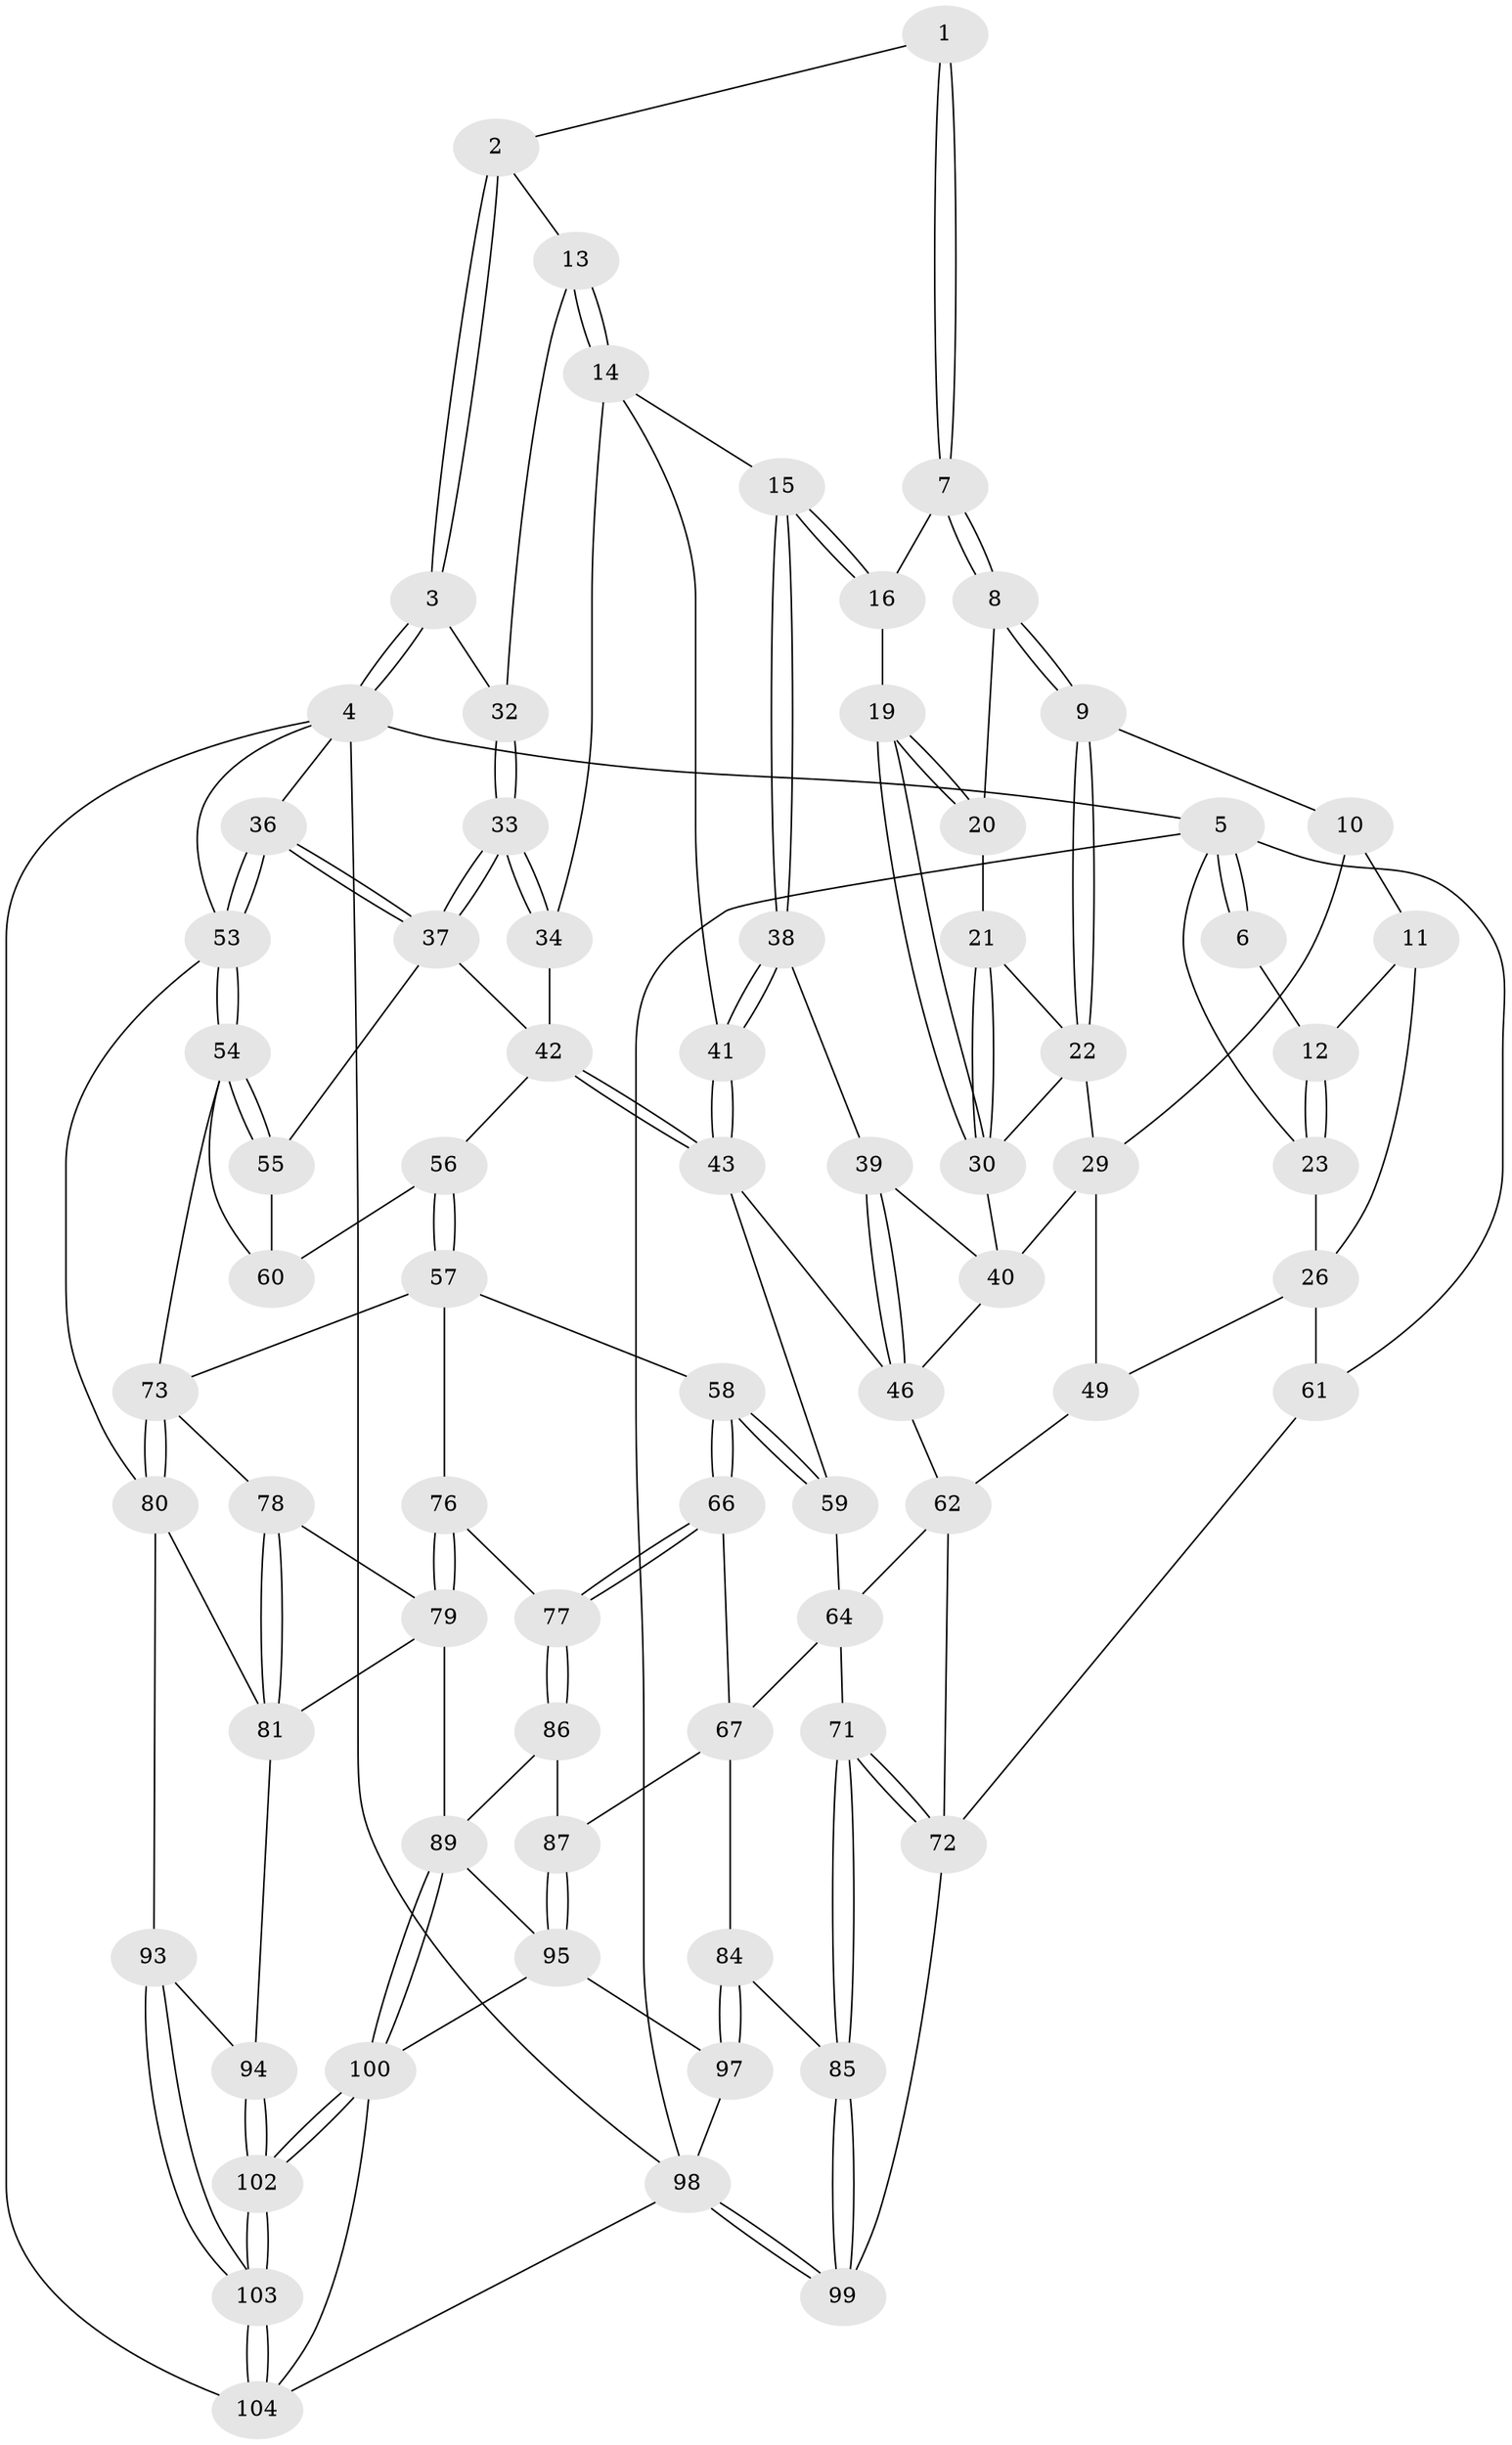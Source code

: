 // Generated by graph-tools (version 1.1) at 2025/24/03/03/25 07:24:32]
// undirected, 74 vertices, 171 edges
graph export_dot {
graph [start="1"]
  node [color=gray90,style=filled];
  1 [pos="+0.39987108599363036+0"];
  2 [pos="+0.7883947218530775+0"];
  3 [pos="+1+0"];
  4 [pos="+1+0",super="+69"];
  5 [pos="+0+0",super="+24"];
  6 [pos="+0+0"];
  7 [pos="+0.3999327125859961+0"];
  8 [pos="+0.34960042312867196+0.021943101530698814",super="+18"];
  9 [pos="+0.3236111798424559+0.0731216035399256"];
  10 [pos="+0.262615336866876+0.08943076679392999",super="+27"];
  11 [pos="+0.21277046799436736+0.08528997829922236",super="+25"];
  12 [pos="+0.14124027617199275+0.05071473065566565"];
  13 [pos="+0.740885114987835+0.03089524719026683"];
  14 [pos="+0.7328747697089261+0.049660986364102516",super="+35"];
  15 [pos="+0.6010618109609104+0.12772025497154257"];
  16 [pos="+0.5585858781077442+0.11653252567104158",super="+17"];
  19 [pos="+0.46079157889103434+0.17295543966745885"];
  20 [pos="+0.436815656373671+0.14568287601464525"];
  21 [pos="+0.3402366679061964+0.08610813779809806"];
  22 [pos="+0.323856518686661+0.07367755325236848",super="+28"];
  23 [pos="+7.125845797839275e-05+0.2851798659467237"];
  26 [pos="+0.06678162761650956+0.3089887016385248",super="+50"];
  29 [pos="+0.3187962205192069+0.29067888667691405",super="+45"];
  30 [pos="+0.43484971700624525+0.22302096262643314",super="+31"];
  32 [pos="+0.9342841829333713+0.12748851736935196"];
  33 [pos="+0.9620413664651073+0.2876368818376158"];
  34 [pos="+0.8054196711958769+0.22077330647996518"];
  36 [pos="+1+0.29812804122648767"];
  37 [pos="+0.9635667799643919+0.28907323831280485",super="+51"];
  38 [pos="+0.5988185327441108+0.28093383191986226"];
  39 [pos="+0.5152832094704118+0.29373212183754027"];
  40 [pos="+0.46983429893188805+0.28325428737539354",super="+44"];
  41 [pos="+0.6169840698186068+0.29878467441124174"];
  42 [pos="+0.7413249651645977+0.3538398516283226",super="+52"];
  43 [pos="+0.64867347116042+0.374945687882815",super="+48"];
  46 [pos="+0.49840492206071574+0.43090752844619246",super="+47"];
  49 [pos="+0.26206719040787924+0.5852712771997107"];
  53 [pos="+1+0.6395974641156392",super="+70"];
  54 [pos="+1+0.6268574684146583",super="+65"];
  55 [pos="+0.9325291519169076+0.5231871684812708"];
  56 [pos="+0.8033422732045398+0.5183750061446928"];
  57 [pos="+0.7739501594761939+0.5343168223563513",super="+75"];
  58 [pos="+0.6904647028744194+0.5379780355294853"];
  59 [pos="+0.6359532284596454+0.4845791471394352"];
  60 [pos="+0.8807702696221571+0.5332784809078712"];
  61 [pos="+0+0.5953712977191965"];
  62 [pos="+0.4336833222546543+0.5432049114448727",super="+63"];
  64 [pos="+0.5341430402320317+0.5532743075141389",super="+68"];
  66 [pos="+0.6688710320266238+0.6223684961867255"];
  67 [pos="+0.5467914458645659+0.6608109822404529",super="+83"];
  71 [pos="+0.27605611981744815+0.6601359975575369"];
  72 [pos="+0.2711017812009948+0.6395316258272394",super="+92"];
  73 [pos="+0.8733458301428205+0.6679845078722714",super="+74"];
  76 [pos="+0.7412357718160825+0.684348214095823"];
  77 [pos="+0.6696305805648763+0.6255045693705414"];
  78 [pos="+0.8085717149497196+0.7159252482884079"];
  79 [pos="+0.753567921003582+0.7276020930733033",super="+88"];
  80 [pos="+0.9016629638455286+0.7213364152671164",super="+82"];
  81 [pos="+0.8359913599479677+0.7622535136540971",super="+91"];
  84 [pos="+0.3200308605627187+0.8243139690815839"];
  85 [pos="+0.2774878826985405+0.7653733895962898"];
  86 [pos="+0.667202361061059+0.6405499634074858"];
  87 [pos="+0.5829240639921441+0.7591312970061995"];
  89 [pos="+0.7140376978738211+0.8029476244156588",super="+90"];
  93 [pos="+0.9478857983005281+0.8296418659515182"];
  94 [pos="+0.8443565442572711+0.8380359382045145"];
  95 [pos="+0.6094578384243206+0.7908050577093029",super="+96"];
  97 [pos="+0.3829472826516129+0.9977194351777783"];
  98 [pos="+0+1",super="+106"];
  99 [pos="+0+0.9893164079678356"];
  100 [pos="+0.7091746153928571+0.8640370169418043",super="+101"];
  102 [pos="+0.8170915833813412+0.9602568646052497"];
  103 [pos="+0.866015143511072+1"];
  104 [pos="+0.8697383363174173+1",super="+105"];
  1 -- 2;
  1 -- 7;
  1 -- 7;
  2 -- 3;
  2 -- 3;
  2 -- 13;
  3 -- 4;
  3 -- 4;
  3 -- 32;
  4 -- 5;
  4 -- 36;
  4 -- 104;
  4 -- 98;
  4 -- 53;
  5 -- 6;
  5 -- 6;
  5 -- 98;
  5 -- 61;
  5 -- 23;
  6 -- 12;
  7 -- 8;
  7 -- 8;
  7 -- 16;
  8 -- 9;
  8 -- 9;
  8 -- 20;
  9 -- 10;
  9 -- 22;
  9 -- 22;
  10 -- 11 [weight=2];
  10 -- 29;
  11 -- 12;
  11 -- 26;
  12 -- 23;
  12 -- 23;
  13 -- 14;
  13 -- 14;
  13 -- 32;
  14 -- 15;
  14 -- 41;
  14 -- 34;
  15 -- 16;
  15 -- 16;
  15 -- 38;
  15 -- 38;
  16 -- 19;
  19 -- 20;
  19 -- 20;
  19 -- 30;
  19 -- 30;
  20 -- 21;
  21 -- 22;
  21 -- 30;
  21 -- 30;
  22 -- 29;
  22 -- 30;
  23 -- 26;
  26 -- 49;
  26 -- 61;
  29 -- 49;
  29 -- 40;
  30 -- 40;
  32 -- 33;
  32 -- 33;
  33 -- 34;
  33 -- 34;
  33 -- 37;
  33 -- 37;
  34 -- 42;
  36 -- 37;
  36 -- 37;
  36 -- 53;
  36 -- 53;
  37 -- 42;
  37 -- 55;
  38 -- 39;
  38 -- 41;
  38 -- 41;
  39 -- 40;
  39 -- 46;
  39 -- 46;
  40 -- 46;
  41 -- 43;
  41 -- 43;
  42 -- 43;
  42 -- 43;
  42 -- 56;
  43 -- 59;
  43 -- 46;
  46 -- 62;
  49 -- 62;
  53 -- 54;
  53 -- 54;
  53 -- 80;
  54 -- 55;
  54 -- 55;
  54 -- 73;
  54 -- 60;
  55 -- 60;
  56 -- 57;
  56 -- 57;
  56 -- 60;
  57 -- 58;
  57 -- 76;
  57 -- 73;
  58 -- 59;
  58 -- 59;
  58 -- 66;
  58 -- 66;
  59 -- 64;
  61 -- 72;
  62 -- 64;
  62 -- 72;
  64 -- 67;
  64 -- 71;
  66 -- 67;
  66 -- 77;
  66 -- 77;
  67 -- 84;
  67 -- 87;
  71 -- 72;
  71 -- 72;
  71 -- 85;
  71 -- 85;
  72 -- 99;
  73 -- 80;
  73 -- 80;
  73 -- 78;
  76 -- 77;
  76 -- 79;
  76 -- 79;
  77 -- 86;
  77 -- 86;
  78 -- 79;
  78 -- 81;
  78 -- 81;
  79 -- 89;
  79 -- 81;
  80 -- 81;
  80 -- 93;
  81 -- 94;
  84 -- 85;
  84 -- 97;
  84 -- 97;
  85 -- 99;
  85 -- 99;
  86 -- 87;
  86 -- 89;
  87 -- 95;
  87 -- 95;
  89 -- 100;
  89 -- 100;
  89 -- 95;
  93 -- 94;
  93 -- 103;
  93 -- 103;
  94 -- 102;
  94 -- 102;
  95 -- 97;
  95 -- 100;
  97 -- 98;
  98 -- 99;
  98 -- 99;
  98 -- 104;
  100 -- 102;
  100 -- 102;
  100 -- 104;
  102 -- 103;
  102 -- 103;
  103 -- 104;
  103 -- 104;
}
